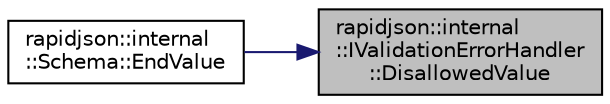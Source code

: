 digraph "rapidjson::internal::IValidationErrorHandler::DisallowedValue"
{
 // INTERACTIVE_SVG=YES
 // LATEX_PDF_SIZE
  edge [fontname="Helvetica",fontsize="10",labelfontname="Helvetica",labelfontsize="10"];
  node [fontname="Helvetica",fontsize="10",shape=record];
  rankdir="RL";
  Node42 [label="rapidjson::internal\l::IValidationErrorHandler\l::DisallowedValue",height=0.2,width=0.4,color="black", fillcolor="grey75", style="filled", fontcolor="black",tooltip=" "];
  Node42 -> Node43 [dir="back",color="midnightblue",fontsize="10",style="solid",fontname="Helvetica"];
  Node43 [label="rapidjson::internal\l::Schema::EndValue",height=0.2,width=0.4,color="black", fillcolor="white", style="filled",URL="$classrapidjson_1_1internal_1_1_schema.html#a6a23f4f0c794779e3e257d7b360dc8b7",tooltip=" "];
}
